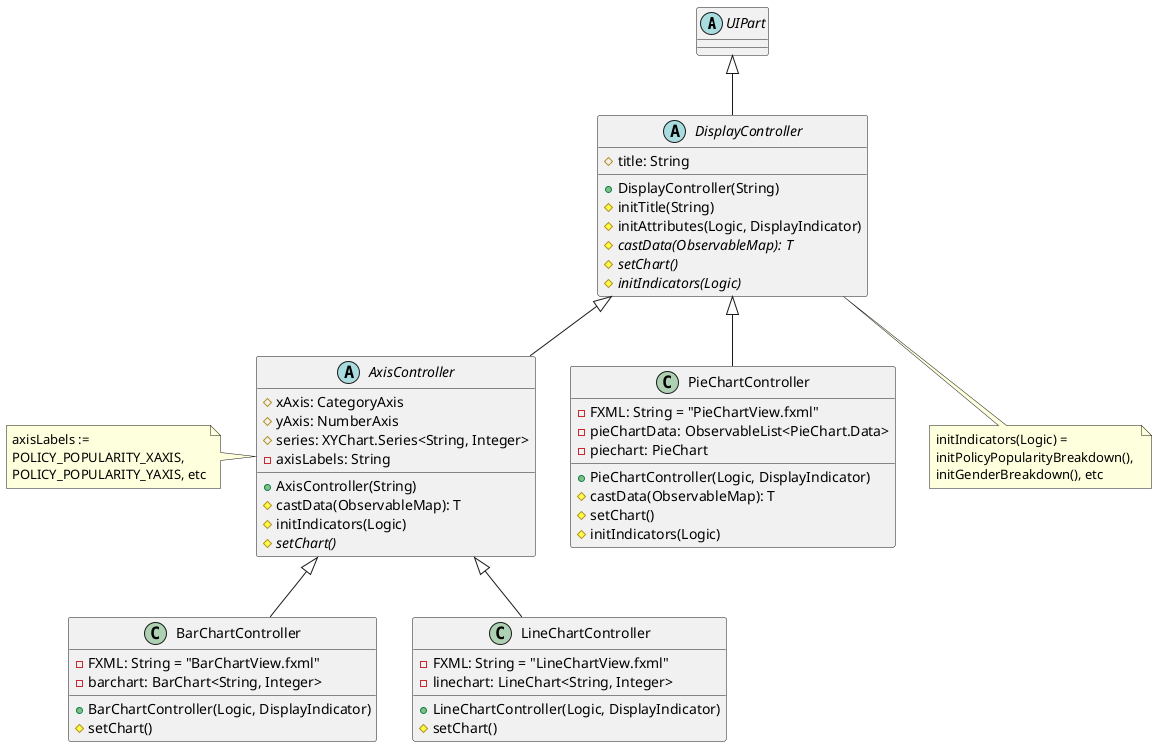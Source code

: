 @startuml

abstract class UIPart {
}
abstract class DisplayController {
#title: String
+DisplayController(String)
#initTitle(String)
#initAttributes(Logic, DisplayIndicator)
#{abstract}castData(ObservableMap): T
#{abstract}setChart()
#{abstract}initIndicators(Logic)
}
abstract class AxisController {
#xAxis: CategoryAxis
#yAxis: NumberAxis
#series: XYChart.Series<String, Integer>
-axisLabels: String
+AxisController(String)
#castData(ObservableMap): T
#initIndicators(Logic)
#{abstract}setChart()
}
class PieChartController{
-FXML: String = "PieChartView.fxml"
-pieChartData: ObservableList<PieChart.Data>
-piechart: PieChart
+ PieChartController(Logic, DisplayIndicator)
#castData(ObservableMap): T
#setChart()
#initIndicators(Logic)
}
class BarChartController{
-FXML: String = "BarChartView.fxml"
-barchart: BarChart<String, Integer>
+ BarChartController(Logic, DisplayIndicator)
# setChart()
}
class LineChartController{
-FXML: String = "LineChartView.fxml"
-linechart: LineChart<String, Integer>
+ LineChartController(Logic, DisplayIndicator)
# setChart()
}

UIPart <|-down- DisplayController
DisplayController <|-down- AxisController
DisplayController <|-down- PieChartController
AxisController <|-down- BarChartController
AxisController <|-down- LineChartController

note bottom of DisplayController: initIndicators(Logic) = \ninitPolicyPopularityBreakdown(), \ninitGenderBreakdown(), etc
note left of AxisController: axisLabels := \nPOLICY_POPULARITY_XAXIS, \nPOLICY_POPULARITY_YAXIS, etc

@enduml
